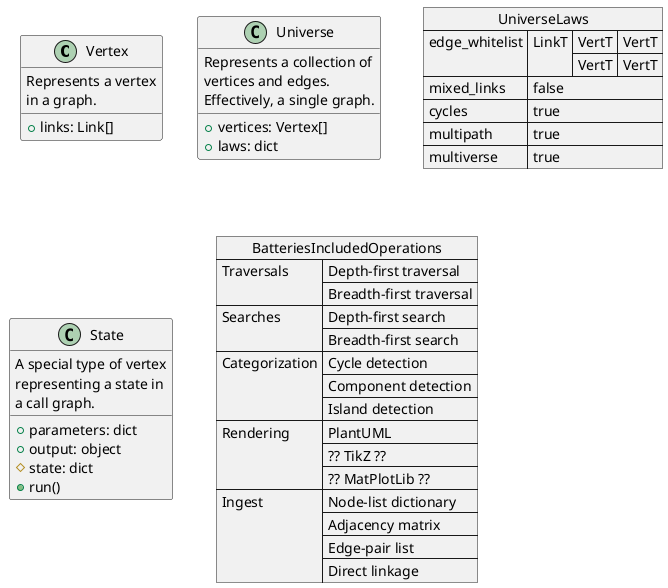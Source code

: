 @startuml

class Vertex {
    Represents a vertex
    in a graph.
    __
    {field} +links: Link[]
}

class Universe {
    Represents a collection of 
    vertices and edges.
    Effectively, a single graph.
    __
    {field} +vertices: Vertex[]
    {field} +laws: dict
}

json UniverseLaws {
    "edge_whitelist": {
        "LinkT": {
            "VertT": "VertT",
            "VertT": "VertT"
        }
    },
    "mixed_links": false,
    "cycles": true,
    "multipath": true,
    "multiverse": true
}

class State {
    A special type of vertex
    representing a state in
    a call graph.
    __
    {field} +parameters: dict
    {field} +output: object
    {field} #state: dict
    {method} +run()
}

json BatteriesIncludedOperations {
    "Traversals": [
        "Depth-first traversal",
        "Breadth-first traversal"
    ],
    "Searches": [
        "Depth-first search",
        "Breadth-first search"
    ],
    "Categorization": [
        "Cycle detection",
        "Component detection",
        "Island detection"
    ],
    "Rendering": [
        "PlantUML",
        "?? TikZ ??",
        "?? MatPlotLib ??"
    ],
    "Ingest": [
        "Node-list dictionary",
        "Adjacency matrix",
        "Edge-pair list",
        "Direct linkage"
    ]
}

@enduml

